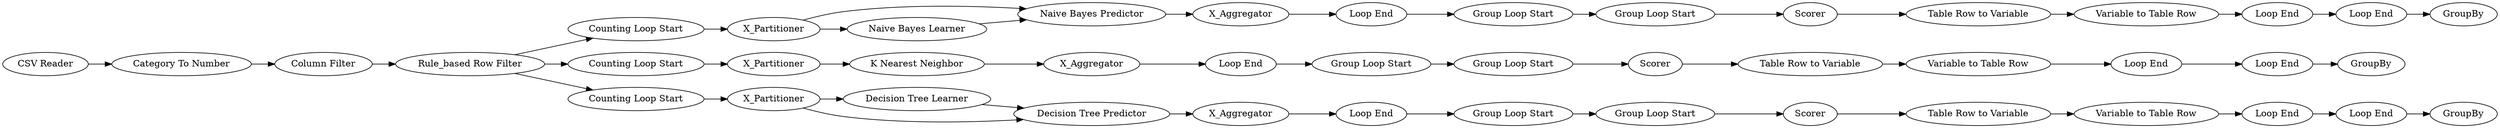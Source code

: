 digraph {
	5 -> 8
	41 -> 42
	14 -> 17
	15 -> 18
	5 -> 12
	17 -> 20
	40 -> 41
	23 -> 26
	12 -> 13
	21 -> 24
	34 -> 43
	6 -> 11
	20 -> 23
	22 -> 25
	30 -> 31
	36 -> 45
	1 -> 40
	42 -> 3
	29 -> 32
	25 -> 28
	7 -> 10
	32 -> 35
	27 -> 30
	8 -> 12
	33 -> 34
	24 -> 27
	9 -> 11
	13 -> 16
	28 -> 33
	19 -> 22
	31 -> 36
	42 -> 4
	26 -> 29
	3 -> 6
	43 -> 37
	10 -> 15
	4 -> 7
	42 -> 2
	16 -> 19
	11 -> 14
	45 -> 39
	44 -> 38
	2 -> 5
	6 -> 9
	18 -> 21
	35 -> 44
	27 [label=Scorer]
	7 [label=X_Partitioner]
	9 [label="Naive Bayes Learner"]
	18 [label="Loop End"]
	21 [label="Group Loop Start"]
	26 [label=Scorer]
	8 [label="Decision Tree Learner"]
	32 [label="Variable to Table Row"]
	17 [label="Loop End"]
	3 [label="Counting Loop Start"]
	19 [label="Group Loop Start"]
	24 [label="Group Loop Start"]
	41 [label="Column Filter"]
	31 [label="Variable to Table Row"]
	6 [label=X_Partitioner]
	15 [label=X_Aggregator]
	25 [label=Scorer]
	10 [label="K Nearest Neighbor"]
	12 [label="Decision Tree Predictor"]
	16 [label="Loop End"]
	1 [label="CSV Reader"]
	42 [label="Rule_based Row Filter"]
	22 [label="Group Loop Start"]
	28 [label="Table Row to Variable"]
	11 [label="Naive Bayes Predictor"]
	4 [label="Counting Loop Start"]
	23 [label="Group Loop Start"]
	37 [label=GroupBy]
	14 [label=X_Aggregator]
	38 [label=GroupBy]
	5 [label=X_Partitioner]
	13 [label=X_Aggregator]
	20 [label="Group Loop Start"]
	35 [label="Loop End"]
	34 [label="Loop End"]
	43 [label="Loop End"]
	29 [label="Table Row to Variable"]
	44 [label="Loop End"]
	36 [label="Loop End"]
	40 [label="Category To Number"]
	39 [label=GroupBy]
	33 [label="Variable to Table Row"]
	30 [label="Table Row to Variable"]
	2 [label="Counting Loop Start"]
	45 [label="Loop End"]
	rankdir=LR
}
